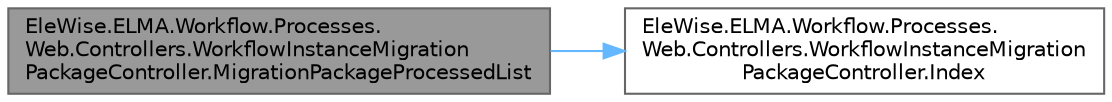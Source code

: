 digraph "EleWise.ELMA.Workflow.Processes.Web.Controllers.WorkflowInstanceMigrationPackageController.MigrationPackageProcessedList"
{
 // LATEX_PDF_SIZE
  bgcolor="transparent";
  edge [fontname=Helvetica,fontsize=10,labelfontname=Helvetica,labelfontsize=10];
  node [fontname=Helvetica,fontsize=10,shape=box,height=0.2,width=0.4];
  rankdir="LR";
  Node1 [id="Node000001",label="EleWise.ELMA.Workflow.Processes.\lWeb.Controllers.WorkflowInstanceMigration\lPackageController.MigrationPackageProcessedList",height=0.2,width=0.4,color="gray40", fillcolor="grey60", style="filled", fontcolor="black",tooltip="Список обработанных пакетов миграции экземпляров процессов"];
  Node1 -> Node2 [id="edge1_Node000001_Node000002",color="steelblue1",style="solid",tooltip=" "];
  Node2 [id="Node000002",label="EleWise.ELMA.Workflow.Processes.\lWeb.Controllers.WorkflowInstanceMigration\lPackageController.Index",height=0.2,width=0.4,color="grey40", fillcolor="white", style="filled",URL="$class_ele_wise_1_1_e_l_m_a_1_1_workflow_1_1_processes_1_1_web_1_1_controllers_1_1_workflow_insta2311ee911a55d2f8415bd5d0da2eb112.html#a008f7a389ef27298f7ca30a4f22ac245",tooltip="Отображение грида пакетов миграции экземпляров процессов"];
}
